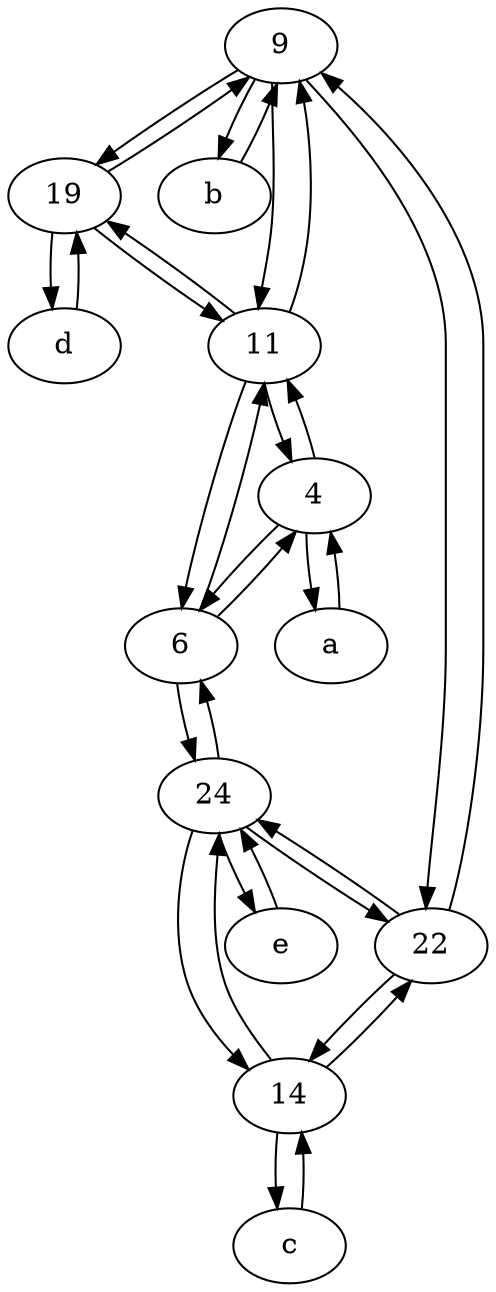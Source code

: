 digraph  {
	9;
	6;
	c [pos="20,10!"];
	14;
	d [pos="20,30!"];
	4;
	24;
	19;
	a [pos="40,10!"];
	b [pos="50,20!"];
	e [pos="30,50!"];
	22;
	11;
	9 -> b;
	9 -> 11;
	24 -> e;
	e -> 24;
	14 -> c;
	22 -> 24;
	6 -> 11;
	9 -> 22;
	4 -> 6;
	a -> 4;
	9 -> 19;
	19 -> 9;
	22 -> 14;
	6 -> 24;
	22 -> 9;
	d -> 19;
	11 -> 4;
	c -> 14;
	19 -> d;
	11 -> 19;
	4 -> 11;
	b -> 9;
	19 -> 11;
	11 -> 9;
	4 -> a;
	11 -> 6;
	24 -> 14;
	24 -> 6;
	14 -> 24;
	24 -> 22;
	6 -> 4;
	14 -> 22;

	}